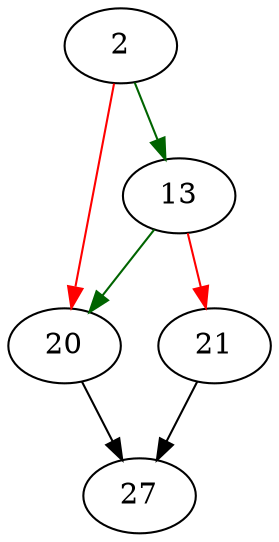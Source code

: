 strict digraph "sqlite3VdbeChangeEncoding" {
	// Node definitions.
	2 [entry=true];
	13;
	20;
	21;
	27;

	// Edge definitions.
	2 -> 13 [
		color=darkgreen
		cond=true
	];
	2 -> 20 [
		color=red
		cond=false
	];
	13 -> 20 [
		color=darkgreen
		cond=true
	];
	13 -> 21 [
		color=red
		cond=false
	];
	20 -> 27;
	21 -> 27;
}